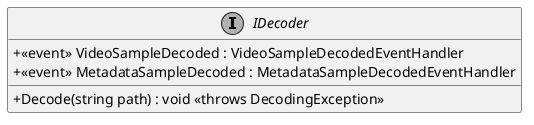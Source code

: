 @startuml
skinparam monochrome true
skinparam classAttributeIconSize 0

interface IDecoder {
    + Decode(string path) : void <<throws DecodingException>>
    + <<event>> VideoSampleDecoded : VideoSampleDecodedEventHandler 
    + <<event>> MetadataSampleDecoded : MetadataSampleDecodedEventHandler 
}
@enduml
